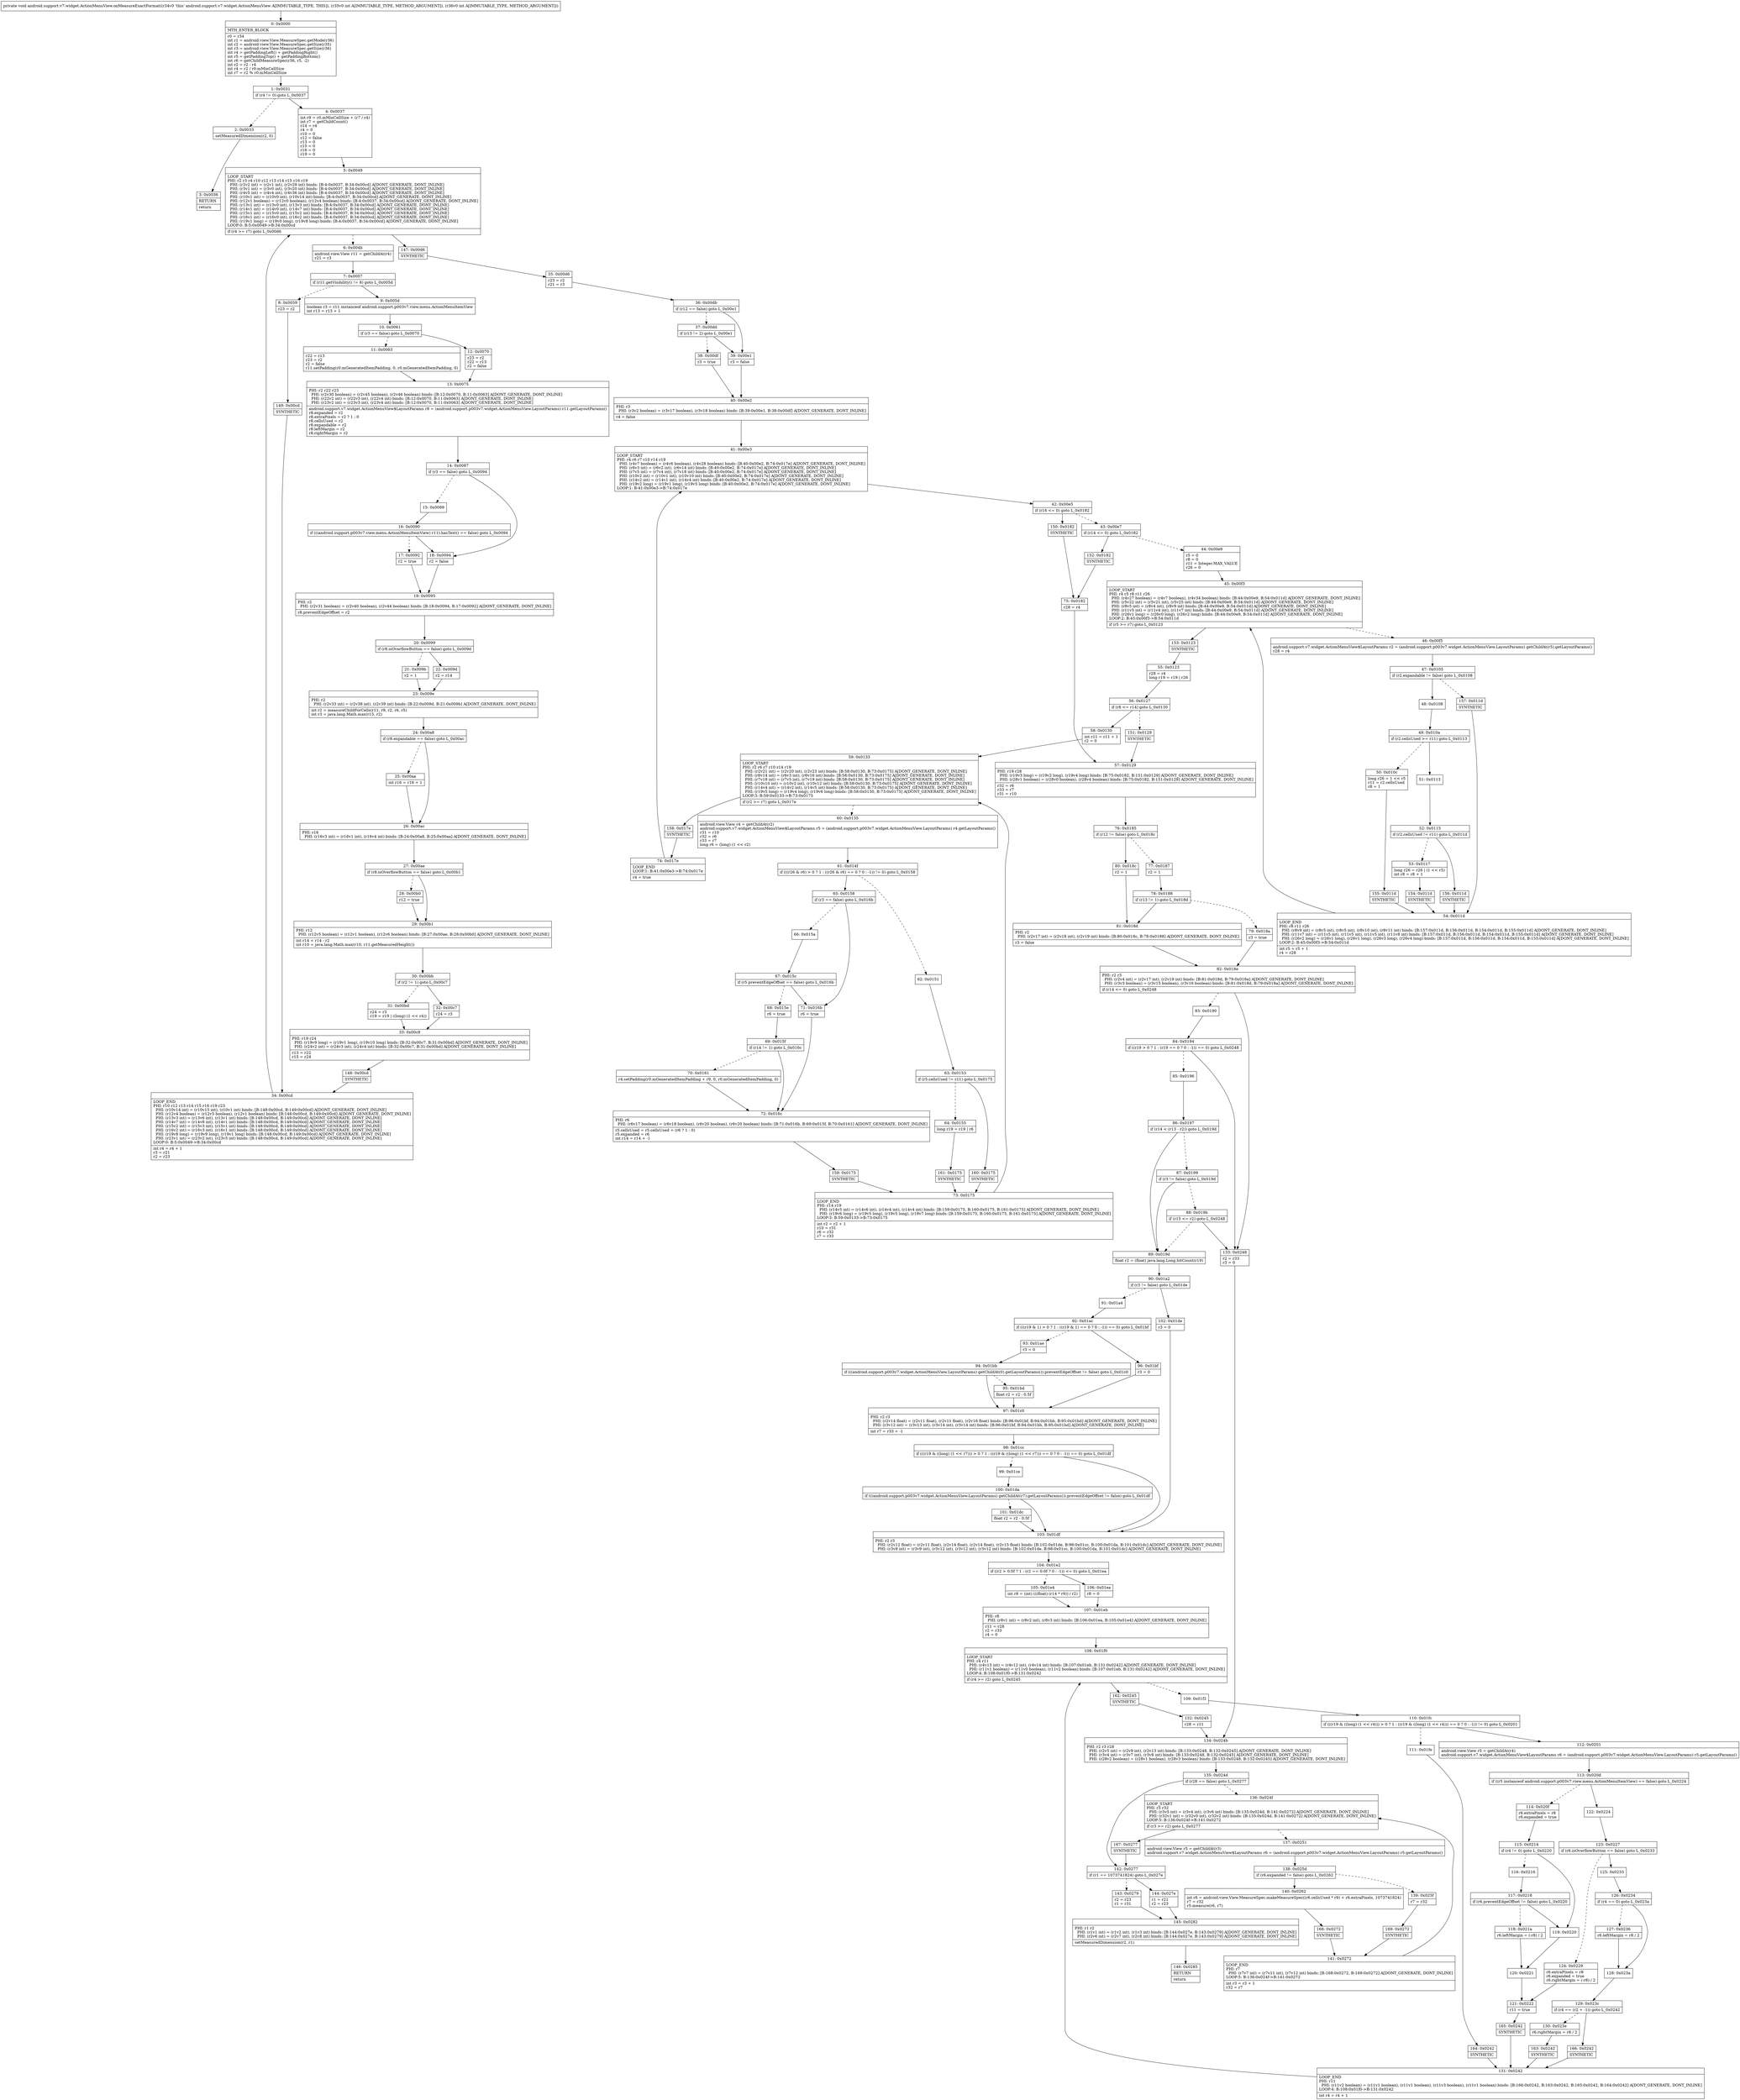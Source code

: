 digraph "CFG forandroid.support.v7.widget.ActionMenuView.onMeasureExactFormat(II)V" {
Node_0 [shape=record,label="{0\:\ 0x0000|MTH_ENTER_BLOCK\l|r0 = r34\lint r1 = android.view.View.MeasureSpec.getMode(r36)\lint r2 = android.view.View.MeasureSpec.getSize(r35)\lint r3 = android.view.View.MeasureSpec.getSize(r36)\lint r4 = getPaddingLeft() + getPaddingRight()\lint r5 = getPaddingTop() + getPaddingBottom()\lint r6 = getChildMeasureSpec(r36, r5, \-2)\lint r2 = r2 \- r4\lint r4 = r2 \/ r0.mMinCellSize\lint r7 = r2 % r0.mMinCellSize\l}"];
Node_1 [shape=record,label="{1\:\ 0x0031|if (r4 != 0) goto L_0x0037\l}"];
Node_2 [shape=record,label="{2\:\ 0x0033|setMeasuredDimension(r2, 0)\l}"];
Node_3 [shape=record,label="{3\:\ 0x0036|RETURN\l|return\l}"];
Node_4 [shape=record,label="{4\:\ 0x0037|int r9 = r0.mMinCellSize + (r7 \/ r4)\lint r7 = getChildCount()\lr14 = r4\lr4 = 0\lr10 = 0\lr12 = false\lr13 = 0\lr15 = 0\lr16 = 0\lr19 = 0\l}"];
Node_5 [shape=record,label="{5\:\ 0x0049|LOOP_START\lPHI: r2 r3 r4 r10 r12 r13 r14 r15 r16 r19 \l  PHI: (r2v2 int) = (r2v1 int), (r2v29 int) binds: [B:4:0x0037, B:34:0x00cd] A[DONT_GENERATE, DONT_INLINE]\l  PHI: (r3v1 int) = (r3v0 int), (r3v20 int) binds: [B:4:0x0037, B:34:0x00cd] A[DONT_GENERATE, DONT_INLINE]\l  PHI: (r4v5 int) = (r4v4 int), (r4v36 int) binds: [B:4:0x0037, B:34:0x00cd] A[DONT_GENERATE, DONT_INLINE]\l  PHI: (r10v1 int) = (r10v0 int), (r10v14 int) binds: [B:4:0x0037, B:34:0x00cd] A[DONT_GENERATE, DONT_INLINE]\l  PHI: (r12v1 boolean) = (r12v0 boolean), (r12v4 boolean) binds: [B:4:0x0037, B:34:0x00cd] A[DONT_GENERATE, DONT_INLINE]\l  PHI: (r13v1 int) = (r13v0 int), (r13v3 int) binds: [B:4:0x0037, B:34:0x00cd] A[DONT_GENERATE, DONT_INLINE]\l  PHI: (r14v1 int) = (r14v0 int), (r14v7 int) binds: [B:4:0x0037, B:34:0x00cd] A[DONT_GENERATE, DONT_INLINE]\l  PHI: (r15v1 int) = (r15v0 int), (r15v2 int) binds: [B:4:0x0037, B:34:0x00cd] A[DONT_GENERATE, DONT_INLINE]\l  PHI: (r16v1 int) = (r16v0 int), (r16v2 int) binds: [B:4:0x0037, B:34:0x00cd] A[DONT_GENERATE, DONT_INLINE]\l  PHI: (r19v1 long) = (r19v0 long), (r19v8 long) binds: [B:4:0x0037, B:34:0x00cd] A[DONT_GENERATE, DONT_INLINE]\lLOOP:0: B:5:0x0049\-\>B:34:0x00cd\l|if (r4 \>= r7) goto L_0x00d6\l}"];
Node_6 [shape=record,label="{6\:\ 0x004b|android.view.View r11 = getChildAt(r4)\lr21 = r3\l}"];
Node_7 [shape=record,label="{7\:\ 0x0057|if (r11.getVisibility() != 8) goto L_0x005d\l}"];
Node_8 [shape=record,label="{8\:\ 0x0059|r23 = r2\l}"];
Node_9 [shape=record,label="{9\:\ 0x005d|boolean r3 = r11 instanceof android.support.p003v7.view.menu.ActionMenuItemView\lint r13 = r13 + 1\l}"];
Node_10 [shape=record,label="{10\:\ 0x0061|if (r3 == false) goto L_0x0070\l}"];
Node_11 [shape=record,label="{11\:\ 0x0063|r22 = r13\lr23 = r2\lr2 = false\lr11.setPadding(r0.mGeneratedItemPadding, 0, r0.mGeneratedItemPadding, 0)\l}"];
Node_12 [shape=record,label="{12\:\ 0x0070|r23 = r2\lr22 = r13\lr2 = false\l}"];
Node_13 [shape=record,label="{13\:\ 0x0075|PHI: r2 r22 r23 \l  PHI: (r2v30 boolean) = (r2v45 boolean), (r2v46 boolean) binds: [B:12:0x0070, B:11:0x0063] A[DONT_GENERATE, DONT_INLINE]\l  PHI: (r22v2 int) = (r22v3 int), (r22v4 int) binds: [B:12:0x0070, B:11:0x0063] A[DONT_GENERATE, DONT_INLINE]\l  PHI: (r23v2 int) = (r23v3 int), (r23v4 int) binds: [B:12:0x0070, B:11:0x0063] A[DONT_GENERATE, DONT_INLINE]\l|android.support.v7.widget.ActionMenuView$LayoutParams r8 = (android.support.p003v7.widget.ActionMenuView.LayoutParams) r11.getLayoutParams()\lr8.expanded = r2\lr8.extraPixels = r2 ? 1 : 0\lr8.cellsUsed = r2\lr8.expandable = r2\lr8.leftMargin = r2\lr8.rightMargin = r2\l}"];
Node_14 [shape=record,label="{14\:\ 0x0087|if (r3 == false) goto L_0x0094\l}"];
Node_15 [shape=record,label="{15\:\ 0x0089}"];
Node_16 [shape=record,label="{16\:\ 0x0090|if (((android.support.p003v7.view.menu.ActionMenuItemView) r11).hasText() == false) goto L_0x0094\l}"];
Node_17 [shape=record,label="{17\:\ 0x0092|r2 = true\l}"];
Node_18 [shape=record,label="{18\:\ 0x0094|r2 = false\l}"];
Node_19 [shape=record,label="{19\:\ 0x0095|PHI: r2 \l  PHI: (r2v31 boolean) = (r2v40 boolean), (r2v44 boolean) binds: [B:18:0x0094, B:17:0x0092] A[DONT_GENERATE, DONT_INLINE]\l|r8.preventEdgeOffset = r2\l}"];
Node_20 [shape=record,label="{20\:\ 0x0099|if (r8.isOverflowButton == false) goto L_0x009d\l}"];
Node_21 [shape=record,label="{21\:\ 0x009b|r2 = 1\l}"];
Node_22 [shape=record,label="{22\:\ 0x009d|r2 = r14\l}"];
Node_23 [shape=record,label="{23\:\ 0x009e|PHI: r2 \l  PHI: (r2v33 int) = (r2v38 int), (r2v39 int) binds: [B:22:0x009d, B:21:0x009b] A[DONT_GENERATE, DONT_INLINE]\l|int r2 = measureChildForCells(r11, r9, r2, r6, r5)\lint r3 = java.lang.Math.max(r15, r2)\l}"];
Node_24 [shape=record,label="{24\:\ 0x00a8|if (r8.expandable == false) goto L_0x00ac\l}"];
Node_25 [shape=record,label="{25\:\ 0x00aa|int r16 = r16 + 1\l}"];
Node_26 [shape=record,label="{26\:\ 0x00ac|PHI: r16 \l  PHI: (r16v3 int) = (r16v1 int), (r16v4 int) binds: [B:24:0x00a8, B:25:0x00aa] A[DONT_GENERATE, DONT_INLINE]\l}"];
Node_27 [shape=record,label="{27\:\ 0x00ae|if (r8.isOverflowButton == false) goto L_0x00b1\l}"];
Node_28 [shape=record,label="{28\:\ 0x00b0|r12 = true\l}"];
Node_29 [shape=record,label="{29\:\ 0x00b1|PHI: r12 \l  PHI: (r12v5 boolean) = (r12v1 boolean), (r12v6 boolean) binds: [B:27:0x00ae, B:28:0x00b0] A[DONT_GENERATE, DONT_INLINE]\l|int r14 = r14 \- r2\lint r10 = java.lang.Math.max(r10, r11.getMeasuredHeight())\l}"];
Node_30 [shape=record,label="{30\:\ 0x00bb|if (r2 != 1) goto L_0x00c7\l}"];
Node_31 [shape=record,label="{31\:\ 0x00bd|r24 = r3\lr19 = r19 \| ((long) (1 \<\< r4))\l}"];
Node_32 [shape=record,label="{32\:\ 0x00c7|r24 = r3\l}"];
Node_33 [shape=record,label="{33\:\ 0x00c9|PHI: r19 r24 \l  PHI: (r19v9 long) = (r19v1 long), (r19v10 long) binds: [B:32:0x00c7, B:31:0x00bd] A[DONT_GENERATE, DONT_INLINE]\l  PHI: (r24v2 int) = (r24v3 int), (r24v4 int) binds: [B:32:0x00c7, B:31:0x00bd] A[DONT_GENERATE, DONT_INLINE]\l|r13 = r22\lr15 = r24\l}"];
Node_34 [shape=record,label="{34\:\ 0x00cd|LOOP_END\lPHI: r10 r12 r13 r14 r15 r16 r19 r23 \l  PHI: (r10v14 int) = (r10v15 int), (r10v1 int) binds: [B:148:0x00cd, B:149:0x00cd] A[DONT_GENERATE, DONT_INLINE]\l  PHI: (r12v4 boolean) = (r12v5 boolean), (r12v1 boolean) binds: [B:148:0x00cd, B:149:0x00cd] A[DONT_GENERATE, DONT_INLINE]\l  PHI: (r13v3 int) = (r13v6 int), (r13v1 int) binds: [B:148:0x00cd, B:149:0x00cd] A[DONT_GENERATE, DONT_INLINE]\l  PHI: (r14v7 int) = (r14v8 int), (r14v1 int) binds: [B:148:0x00cd, B:149:0x00cd] A[DONT_GENERATE, DONT_INLINE]\l  PHI: (r15v2 int) = (r15v3 int), (r15v1 int) binds: [B:148:0x00cd, B:149:0x00cd] A[DONT_GENERATE, DONT_INLINE]\l  PHI: (r16v2 int) = (r16v3 int), (r16v1 int) binds: [B:148:0x00cd, B:149:0x00cd] A[DONT_GENERATE, DONT_INLINE]\l  PHI: (r19v8 long) = (r19v9 long), (r19v1 long) binds: [B:148:0x00cd, B:149:0x00cd] A[DONT_GENERATE, DONT_INLINE]\l  PHI: (r23v1 int) = (r23v2 int), (r23v5 int) binds: [B:148:0x00cd, B:149:0x00cd] A[DONT_GENERATE, DONT_INLINE]\lLOOP:0: B:5:0x0049\-\>B:34:0x00cd\l|int r4 = r4 + 1\lr3 = r21\lr2 = r23\l}"];
Node_35 [shape=record,label="{35\:\ 0x00d6|r23 = r2\lr21 = r3\l}"];
Node_36 [shape=record,label="{36\:\ 0x00db|if (r12 == false) goto L_0x00e1\l}"];
Node_37 [shape=record,label="{37\:\ 0x00dd|if (r13 != 2) goto L_0x00e1\l}"];
Node_38 [shape=record,label="{38\:\ 0x00df|r3 = true\l}"];
Node_39 [shape=record,label="{39\:\ 0x00e1|r3 = false\l}"];
Node_40 [shape=record,label="{40\:\ 0x00e2|PHI: r3 \l  PHI: (r3v2 boolean) = (r3v17 boolean), (r3v18 boolean) binds: [B:39:0x00e1, B:38:0x00df] A[DONT_GENERATE, DONT_INLINE]\l|r4 = false\l}"];
Node_41 [shape=record,label="{41\:\ 0x00e3|LOOP_START\lPHI: r4 r6 r7 r10 r14 r19 \l  PHI: (r4v7 boolean) = (r4v6 boolean), (r4v28 boolean) binds: [B:40:0x00e2, B:74:0x017e] A[DONT_GENERATE, DONT_INLINE]\l  PHI: (r6v3 int) = (r6v2 int), (r6v14 int) binds: [B:40:0x00e2, B:74:0x017e] A[DONT_GENERATE, DONT_INLINE]\l  PHI: (r7v5 int) = (r7v4 int), (r7v18 int) binds: [B:40:0x00e2, B:74:0x017e] A[DONT_GENERATE, DONT_INLINE]\l  PHI: (r10v2 int) = (r10v1 int), (r10v10 int) binds: [B:40:0x00e2, B:74:0x017e] A[DONT_GENERATE, DONT_INLINE]\l  PHI: (r14v2 int) = (r14v1 int), (r14v4 int) binds: [B:40:0x00e2, B:74:0x017e] A[DONT_GENERATE, DONT_INLINE]\l  PHI: (r19v2 long) = (r19v1 long), (r19v5 long) binds: [B:40:0x00e2, B:74:0x017e] A[DONT_GENERATE, DONT_INLINE]\lLOOP:1: B:41:0x00e3\-\>B:74:0x017e\l}"];
Node_42 [shape=record,label="{42\:\ 0x00e5|if (r16 \<= 0) goto L_0x0182\l}"];
Node_43 [shape=record,label="{43\:\ 0x00e7|if (r14 \<= 0) goto L_0x0182\l}"];
Node_44 [shape=record,label="{44\:\ 0x00e9|r5 = 0\lr8 = 0\lr11 = Integer.MAX_VALUE\lr26 = 0\l}"];
Node_45 [shape=record,label="{45\:\ 0x00f3|LOOP_START\lPHI: r4 r5 r8 r11 r26 \l  PHI: (r4v27 boolean) = (r4v7 boolean), (r4v34 boolean) binds: [B:44:0x00e9, B:54:0x011d] A[DONT_GENERATE, DONT_INLINE]\l  PHI: (r5v22 int) = (r5v21 int), (r5v25 int) binds: [B:44:0x00e9, B:54:0x011d] A[DONT_GENERATE, DONT_INLINE]\l  PHI: (r8v5 int) = (r8v4 int), (r8v9 int) binds: [B:44:0x00e9, B:54:0x011d] A[DONT_GENERATE, DONT_INLINE]\l  PHI: (r11v5 int) = (r11v4 int), (r11v7 int) binds: [B:44:0x00e9, B:54:0x011d] A[DONT_GENERATE, DONT_INLINE]\l  PHI: (r26v1 long) = (r26v0 long), (r26v2 long) binds: [B:44:0x00e9, B:54:0x011d] A[DONT_GENERATE, DONT_INLINE]\lLOOP:2: B:45:0x00f3\-\>B:54:0x011d\l|if (r5 \>= r7) goto L_0x0123\l}"];
Node_46 [shape=record,label="{46\:\ 0x00f5|android.support.v7.widget.ActionMenuView$LayoutParams r2 = (android.support.p003v7.widget.ActionMenuView.LayoutParams) getChildAt(r5).getLayoutParams()\lr28 = r4\l}"];
Node_47 [shape=record,label="{47\:\ 0x0105|if (r2.expandable != false) goto L_0x0108\l}"];
Node_48 [shape=record,label="{48\:\ 0x0108}"];
Node_49 [shape=record,label="{49\:\ 0x010a|if (r2.cellsUsed \>= r11) goto L_0x0113\l}"];
Node_50 [shape=record,label="{50\:\ 0x010c|long r26 = 1 \<\< r5\lr11 = r2.cellsUsed\lr8 = 1\l}"];
Node_51 [shape=record,label="{51\:\ 0x0113}"];
Node_52 [shape=record,label="{52\:\ 0x0115|if (r2.cellsUsed != r11) goto L_0x011d\l}"];
Node_53 [shape=record,label="{53\:\ 0x0117|long r26 = r26 \| (1 \<\< r5)\lint r8 = r8 + 1\l}"];
Node_54 [shape=record,label="{54\:\ 0x011d|LOOP_END\lPHI: r8 r11 r26 \l  PHI: (r8v9 int) = (r8v5 int), (r8v5 int), (r8v10 int), (r8v11 int) binds: [B:157:0x011d, B:156:0x011d, B:154:0x011d, B:155:0x011d] A[DONT_GENERATE, DONT_INLINE]\l  PHI: (r11v7 int) = (r11v5 int), (r11v5 int), (r11v5 int), (r11v8 int) binds: [B:157:0x011d, B:156:0x011d, B:154:0x011d, B:155:0x011d] A[DONT_GENERATE, DONT_INLINE]\l  PHI: (r26v2 long) = (r26v1 long), (r26v1 long), (r26v3 long), (r26v4 long) binds: [B:157:0x011d, B:156:0x011d, B:154:0x011d, B:155:0x011d] A[DONT_GENERATE, DONT_INLINE]\lLOOP:2: B:45:0x00f3\-\>B:54:0x011d\l|int r5 = r5 + 1\lr4 = r28\l}"];
Node_55 [shape=record,label="{55\:\ 0x0123|r28 = r4\llong r19 = r19 \| r26\l}"];
Node_56 [shape=record,label="{56\:\ 0x0127|if (r8 \<= r14) goto L_0x0130\l}"];
Node_57 [shape=record,label="{57\:\ 0x0129|PHI: r19 r28 \l  PHI: (r19v3 long) = (r19v2 long), (r19v4 long) binds: [B:75:0x0182, B:151:0x0129] A[DONT_GENERATE, DONT_INLINE]\l  PHI: (r28v1 boolean) = (r28v0 boolean), (r28v4 boolean) binds: [B:75:0x0182, B:151:0x0129] A[DONT_GENERATE, DONT_INLINE]\l|r32 = r6\lr33 = r7\lr31 = r10\l}"];
Node_58 [shape=record,label="{58\:\ 0x0130|int r11 = r11 + 1\lr2 = 0\l}"];
Node_59 [shape=record,label="{59\:\ 0x0133|LOOP_START\lPHI: r2 r6 r7 r10 r14 r19 \l  PHI: (r2v21 int) = (r2v20 int), (r2v23 int) binds: [B:58:0x0130, B:73:0x0175] A[DONT_GENERATE, DONT_INLINE]\l  PHI: (r6v14 int) = (r6v3 int), (r6v16 int) binds: [B:58:0x0130, B:73:0x0175] A[DONT_GENERATE, DONT_INLINE]\l  PHI: (r7v18 int) = (r7v5 int), (r7v19 int) binds: [B:58:0x0130, B:73:0x0175] A[DONT_GENERATE, DONT_INLINE]\l  PHI: (r10v10 int) = (r10v2 int), (r10v12 int) binds: [B:58:0x0130, B:73:0x0175] A[DONT_GENERATE, DONT_INLINE]\l  PHI: (r14v4 int) = (r14v2 int), (r14v5 int) binds: [B:58:0x0130, B:73:0x0175] A[DONT_GENERATE, DONT_INLINE]\l  PHI: (r19v5 long) = (r19v4 long), (r19v6 long) binds: [B:58:0x0130, B:73:0x0175] A[DONT_GENERATE, DONT_INLINE]\lLOOP:3: B:59:0x0133\-\>B:73:0x0175\l|if (r2 \>= r7) goto L_0x017e\l}"];
Node_60 [shape=record,label="{60\:\ 0x0135|android.view.View r4 = getChildAt(r2)\landroid.support.v7.widget.ActionMenuView$LayoutParams r5 = (android.support.p003v7.widget.ActionMenuView.LayoutParams) r4.getLayoutParams()\lr31 = r10\lr32 = r6\lr33 = r7\llong r6 = (long) (1 \<\< r2)\l}"];
Node_61 [shape=record,label="{61\:\ 0x014f|if (((r26 & r6) \> 0 ? 1 : ((r26 & r6) == 0 ? 0 : \-1)) != 0) goto L_0x0158\l}"];
Node_62 [shape=record,label="{62\:\ 0x0151}"];
Node_63 [shape=record,label="{63\:\ 0x0153|if (r5.cellsUsed != r11) goto L_0x0175\l}"];
Node_64 [shape=record,label="{64\:\ 0x0155|long r19 = r19 \| r6\l}"];
Node_65 [shape=record,label="{65\:\ 0x0158|if (r3 == false) goto L_0x016b\l}"];
Node_66 [shape=record,label="{66\:\ 0x015a}"];
Node_67 [shape=record,label="{67\:\ 0x015c|if (r5.preventEdgeOffset == false) goto L_0x016b\l}"];
Node_68 [shape=record,label="{68\:\ 0x015e|r6 = true\l}"];
Node_69 [shape=record,label="{69\:\ 0x015f|if (r14 != 1) goto L_0x016c\l}"];
Node_70 [shape=record,label="{70\:\ 0x0161|r4.setPadding(r0.mGeneratedItemPadding + r9, 0, r0.mGeneratedItemPadding, 0)\l}"];
Node_71 [shape=record,label="{71\:\ 0x016b|r6 = true\l}"];
Node_72 [shape=record,label="{72\:\ 0x016c|PHI: r6 \l  PHI: (r6v17 boolean) = (r6v18 boolean), (r6v20 boolean), (r6v20 boolean) binds: [B:71:0x016b, B:69:0x015f, B:70:0x0161] A[DONT_GENERATE, DONT_INLINE]\l|r5.cellsUsed = r5.cellsUsed + (r6 ? 1 : 0)\lr5.expanded = r6\lint r14 = r14 + \-1\l}"];
Node_73 [shape=record,label="{73\:\ 0x0175|LOOP_END\lPHI: r14 r19 \l  PHI: (r14v5 int) = (r14v6 int), (r14v4 int), (r14v4 int) binds: [B:159:0x0175, B:160:0x0175, B:161:0x0175] A[DONT_GENERATE, DONT_INLINE]\l  PHI: (r19v6 long) = (r19v5 long), (r19v5 long), (r19v7 long) binds: [B:159:0x0175, B:160:0x0175, B:161:0x0175] A[DONT_GENERATE, DONT_INLINE]\lLOOP:3: B:59:0x0133\-\>B:73:0x0175\l|int r2 = r2 + 1\lr10 = r31\lr6 = r32\lr7 = r33\l}"];
Node_74 [shape=record,label="{74\:\ 0x017e|LOOP_END\lLOOP:1: B:41:0x00e3\-\>B:74:0x017e\l|r4 = true\l}"];
Node_75 [shape=record,label="{75\:\ 0x0182|r28 = r4\l}"];
Node_76 [shape=record,label="{76\:\ 0x0185|if (r12 != false) goto L_0x018c\l}"];
Node_77 [shape=record,label="{77\:\ 0x0187|r2 = 1\l}"];
Node_78 [shape=record,label="{78\:\ 0x0188|if (r13 != 1) goto L_0x018d\l}"];
Node_79 [shape=record,label="{79\:\ 0x018a|r3 = true\l}"];
Node_80 [shape=record,label="{80\:\ 0x018c|r2 = 1\l}"];
Node_81 [shape=record,label="{81\:\ 0x018d|PHI: r2 \l  PHI: (r2v17 int) = (r2v18 int), (r2v19 int) binds: [B:80:0x018c, B:78:0x0188] A[DONT_GENERATE, DONT_INLINE]\l|r3 = false\l}"];
Node_82 [shape=record,label="{82\:\ 0x018e|PHI: r2 r3 \l  PHI: (r2v4 int) = (r2v17 int), (r2v19 int) binds: [B:81:0x018d, B:79:0x018a] A[DONT_GENERATE, DONT_INLINE]\l  PHI: (r3v3 boolean) = (r3v15 boolean), (r3v16 boolean) binds: [B:81:0x018d, B:79:0x018a] A[DONT_GENERATE, DONT_INLINE]\l|if (r14 \<= 0) goto L_0x0248\l}"];
Node_83 [shape=record,label="{83\:\ 0x0190}"];
Node_84 [shape=record,label="{84\:\ 0x0194|if ((r19 \> 0 ? 1 : (r19 == 0 ? 0 : \-1)) == 0) goto L_0x0248\l}"];
Node_85 [shape=record,label="{85\:\ 0x0196}"];
Node_86 [shape=record,label="{86\:\ 0x0197|if (r14 \< (r13 \- r2)) goto L_0x019d\l}"];
Node_87 [shape=record,label="{87\:\ 0x0199|if (r3 != false) goto L_0x019d\l}"];
Node_88 [shape=record,label="{88\:\ 0x019b|if (r15 \<= r2) goto L_0x0248\l}"];
Node_89 [shape=record,label="{89\:\ 0x019d|float r2 = (float) java.lang.Long.bitCount(r19)\l}"];
Node_90 [shape=record,label="{90\:\ 0x01a2|if (r3 != false) goto L_0x01de\l}"];
Node_91 [shape=record,label="{91\:\ 0x01a4}"];
Node_92 [shape=record,label="{92\:\ 0x01ac|if (((r19 & 1) \> 0 ? 1 : ((r19 & 1) == 0 ? 0 : \-1)) == 0) goto L_0x01bf\l}"];
Node_93 [shape=record,label="{93\:\ 0x01ae|r3 = 0\l}"];
Node_94 [shape=record,label="{94\:\ 0x01bb|if (((android.support.p003v7.widget.ActionMenuView.LayoutParams) getChildAt(0).getLayoutParams()).preventEdgeOffset != false) goto L_0x01c0\l}"];
Node_95 [shape=record,label="{95\:\ 0x01bd|float r2 = r2 \- 0.5f\l}"];
Node_96 [shape=record,label="{96\:\ 0x01bf|r3 = 0\l}"];
Node_97 [shape=record,label="{97\:\ 0x01c0|PHI: r2 r3 \l  PHI: (r2v14 float) = (r2v11 float), (r2v11 float), (r2v16 float) binds: [B:96:0x01bf, B:94:0x01bb, B:95:0x01bd] A[DONT_GENERATE, DONT_INLINE]\l  PHI: (r3v12 int) = (r3v13 int), (r3v14 int), (r3v14 int) binds: [B:96:0x01bf, B:94:0x01bb, B:95:0x01bd] A[DONT_GENERATE, DONT_INLINE]\l|int r7 = r33 + \-1\l}"];
Node_98 [shape=record,label="{98\:\ 0x01cc|if (((r19 & ((long) (1 \<\< r7))) \> 0 ? 1 : ((r19 & ((long) (1 \<\< r7))) == 0 ? 0 : \-1)) == 0) goto L_0x01df\l}"];
Node_99 [shape=record,label="{99\:\ 0x01ce}"];
Node_100 [shape=record,label="{100\:\ 0x01da|if (((android.support.p003v7.widget.ActionMenuView.LayoutParams) getChildAt(r7).getLayoutParams()).preventEdgeOffset != false) goto L_0x01df\l}"];
Node_101 [shape=record,label="{101\:\ 0x01dc|float r2 = r2 \- 0.5f\l}"];
Node_102 [shape=record,label="{102\:\ 0x01de|r3 = 0\l}"];
Node_103 [shape=record,label="{103\:\ 0x01df|PHI: r2 r3 \l  PHI: (r2v12 float) = (r2v11 float), (r2v14 float), (r2v14 float), (r2v15 float) binds: [B:102:0x01de, B:98:0x01cc, B:100:0x01da, B:101:0x01dc] A[DONT_GENERATE, DONT_INLINE]\l  PHI: (r3v8 int) = (r3v9 int), (r3v12 int), (r3v12 int), (r3v12 int) binds: [B:102:0x01de, B:98:0x01cc, B:100:0x01da, B:101:0x01dc] A[DONT_GENERATE, DONT_INLINE]\l}"];
Node_104 [shape=record,label="{104\:\ 0x01e2|if ((r2 \> 0.0f ? 1 : (r2 == 0.0f ? 0 : \-1)) \<= 0) goto L_0x01ea\l}"];
Node_105 [shape=record,label="{105\:\ 0x01e4|int r8 = (int) (((float) (r14 * r9)) \/ r2)\l}"];
Node_106 [shape=record,label="{106\:\ 0x01ea|r8 = 0\l}"];
Node_107 [shape=record,label="{107\:\ 0x01eb|PHI: r8 \l  PHI: (r8v1 int) = (r8v2 int), (r8v3 int) binds: [B:106:0x01ea, B:105:0x01e4] A[DONT_GENERATE, DONT_INLINE]\l|r11 = r28\lr2 = r33\lr4 = 0\l}"];
Node_108 [shape=record,label="{108\:\ 0x01f0|LOOP_START\lPHI: r4 r11 \l  PHI: (r4v13 int) = (r4v12 int), (r4v14 int) binds: [B:107:0x01eb, B:131:0x0242] A[DONT_GENERATE, DONT_INLINE]\l  PHI: (r11v1 boolean) = (r11v0 boolean), (r11v2 boolean) binds: [B:107:0x01eb, B:131:0x0242] A[DONT_GENERATE, DONT_INLINE]\lLOOP:4: B:108:0x01f0\-\>B:131:0x0242\l|if (r4 \>= r2) goto L_0x0245\l}"];
Node_109 [shape=record,label="{109\:\ 0x01f2}"];
Node_110 [shape=record,label="{110\:\ 0x01fc|if (((r19 & ((long) (1 \<\< r4))) \> 0 ? 1 : ((r19 & ((long) (1 \<\< r4))) == 0 ? 0 : \-1)) != 0) goto L_0x0201\l}"];
Node_111 [shape=record,label="{111\:\ 0x01fe}"];
Node_112 [shape=record,label="{112\:\ 0x0201|android.view.View r5 = getChildAt(r4)\landroid.support.v7.widget.ActionMenuView$LayoutParams r6 = (android.support.p003v7.widget.ActionMenuView.LayoutParams) r5.getLayoutParams()\l}"];
Node_113 [shape=record,label="{113\:\ 0x020d|if ((r5 instanceof android.support.p003v7.view.menu.ActionMenuItemView) == false) goto L_0x0224\l}"];
Node_114 [shape=record,label="{114\:\ 0x020f|r6.extraPixels = r8\lr6.expanded = true\l}"];
Node_115 [shape=record,label="{115\:\ 0x0214|if (r4 != 0) goto L_0x0220\l}"];
Node_116 [shape=record,label="{116\:\ 0x0216}"];
Node_117 [shape=record,label="{117\:\ 0x0218|if (r6.preventEdgeOffset != false) goto L_0x0220\l}"];
Node_118 [shape=record,label="{118\:\ 0x021a|r6.leftMargin = (\-r8) \/ 2\l}"];
Node_119 [shape=record,label="{119\:\ 0x0220}"];
Node_120 [shape=record,label="{120\:\ 0x0221}"];
Node_121 [shape=record,label="{121\:\ 0x0222|r11 = true\l}"];
Node_122 [shape=record,label="{122\:\ 0x0224}"];
Node_123 [shape=record,label="{123\:\ 0x0227|if (r6.isOverflowButton == false) goto L_0x0233\l}"];
Node_124 [shape=record,label="{124\:\ 0x0229|r6.extraPixels = r8\lr6.expanded = true\lr6.rightMargin = (\-r8) \/ 2\l}"];
Node_125 [shape=record,label="{125\:\ 0x0233}"];
Node_126 [shape=record,label="{126\:\ 0x0234|if (r4 == 0) goto L_0x023a\l}"];
Node_127 [shape=record,label="{127\:\ 0x0236|r6.leftMargin = r8 \/ 2\l}"];
Node_128 [shape=record,label="{128\:\ 0x023a}"];
Node_129 [shape=record,label="{129\:\ 0x023c|if (r4 == (r2 + \-1)) goto L_0x0242\l}"];
Node_130 [shape=record,label="{130\:\ 0x023e|r6.rightMargin = r8 \/ 2\l}"];
Node_131 [shape=record,label="{131\:\ 0x0242|LOOP_END\lPHI: r11 \l  PHI: (r11v2 boolean) = (r11v1 boolean), (r11v1 boolean), (r11v3 boolean), (r11v1 boolean) binds: [B:166:0x0242, B:163:0x0242, B:165:0x0242, B:164:0x0242] A[DONT_GENERATE, DONT_INLINE]\lLOOP:4: B:108:0x01f0\-\>B:131:0x0242\l|int r4 = r4 + 1\l}"];
Node_132 [shape=record,label="{132\:\ 0x0245|r28 = r11\l}"];
Node_133 [shape=record,label="{133\:\ 0x0248|r2 = r33\lr3 = 0\l}"];
Node_134 [shape=record,label="{134\:\ 0x024b|PHI: r2 r3 r28 \l  PHI: (r2v5 int) = (r2v9 int), (r2v13 int) binds: [B:133:0x0248, B:132:0x0245] A[DONT_GENERATE, DONT_INLINE]\l  PHI: (r3v4 int) = (r3v7 int), (r3v8 int) binds: [B:133:0x0248, B:132:0x0245] A[DONT_GENERATE, DONT_INLINE]\l  PHI: (r28v2 boolean) = (r28v1 boolean), (r28v3 boolean) binds: [B:133:0x0248, B:132:0x0245] A[DONT_GENERATE, DONT_INLINE]\l}"];
Node_135 [shape=record,label="{135\:\ 0x024d|if (r28 == false) goto L_0x0277\l}"];
Node_136 [shape=record,label="{136\:\ 0x024f|LOOP_START\lPHI: r3 r32 \l  PHI: (r3v5 int) = (r3v4 int), (r3v6 int) binds: [B:135:0x024d, B:141:0x0272] A[DONT_GENERATE, DONT_INLINE]\l  PHI: (r32v1 int) = (r32v0 int), (r32v2 int) binds: [B:135:0x024d, B:141:0x0272] A[DONT_GENERATE, DONT_INLINE]\lLOOP:5: B:136:0x024f\-\>B:141:0x0272\l|if (r3 \>= r2) goto L_0x0277\l}"];
Node_137 [shape=record,label="{137\:\ 0x0251|android.view.View r5 = getChildAt(r3)\landroid.support.v7.widget.ActionMenuView$LayoutParams r6 = (android.support.p003v7.widget.ActionMenuView.LayoutParams) r5.getLayoutParams()\l}"];
Node_138 [shape=record,label="{138\:\ 0x025d|if (r6.expanded != false) goto L_0x0262\l}"];
Node_139 [shape=record,label="{139\:\ 0x025f|r7 = r32\l}"];
Node_140 [shape=record,label="{140\:\ 0x0262|int r6 = android.view.View.MeasureSpec.makeMeasureSpec((r6.cellsUsed * r9) + r6.extraPixels, 1073741824)\lr7 = r32\lr5.measure(r6, r7)\l}"];
Node_141 [shape=record,label="{141\:\ 0x0272|LOOP_END\lPHI: r7 \l  PHI: (r7v7 int) = (r7v11 int), (r7v12 int) binds: [B:168:0x0272, B:169:0x0272] A[DONT_GENERATE, DONT_INLINE]\lLOOP:5: B:136:0x024f\-\>B:141:0x0272\l|int r3 = r3 + 1\lr32 = r7\l}"];
Node_142 [shape=record,label="{142\:\ 0x0277|if (r1 == 1073741824) goto L_0x027e\l}"];
Node_143 [shape=record,label="{143\:\ 0x0279|r2 = r23\lr1 = r31\l}"];
Node_144 [shape=record,label="{144\:\ 0x027e|r1 = r21\lr2 = r23\l}"];
Node_145 [shape=record,label="{145\:\ 0x0282|PHI: r1 r2 \l  PHI: (r1v1 int) = (r1v2 int), (r1v3 int) binds: [B:144:0x027e, B:143:0x0279] A[DONT_GENERATE, DONT_INLINE]\l  PHI: (r2v6 int) = (r2v7 int), (r2v8 int) binds: [B:144:0x027e, B:143:0x0279] A[DONT_GENERATE, DONT_INLINE]\l|setMeasuredDimension(r2, r1)\l}"];
Node_146 [shape=record,label="{146\:\ 0x0285|RETURN\l|return\l}"];
Node_147 [shape=record,label="{147\:\ 0x00d6|SYNTHETIC\l}"];
Node_148 [shape=record,label="{148\:\ 0x00cd|SYNTHETIC\l}"];
Node_149 [shape=record,label="{149\:\ 0x00cd|SYNTHETIC\l}"];
Node_150 [shape=record,label="{150\:\ 0x0182|SYNTHETIC\l}"];
Node_151 [shape=record,label="{151\:\ 0x0129|SYNTHETIC\l}"];
Node_152 [shape=record,label="{152\:\ 0x0182|SYNTHETIC\l}"];
Node_153 [shape=record,label="{153\:\ 0x0123|SYNTHETIC\l}"];
Node_154 [shape=record,label="{154\:\ 0x011d|SYNTHETIC\l}"];
Node_155 [shape=record,label="{155\:\ 0x011d|SYNTHETIC\l}"];
Node_156 [shape=record,label="{156\:\ 0x011d|SYNTHETIC\l}"];
Node_157 [shape=record,label="{157\:\ 0x011d|SYNTHETIC\l}"];
Node_158 [shape=record,label="{158\:\ 0x017e|SYNTHETIC\l}"];
Node_159 [shape=record,label="{159\:\ 0x0175|SYNTHETIC\l}"];
Node_160 [shape=record,label="{160\:\ 0x0175|SYNTHETIC\l}"];
Node_161 [shape=record,label="{161\:\ 0x0175|SYNTHETIC\l}"];
Node_162 [shape=record,label="{162\:\ 0x0245|SYNTHETIC\l}"];
Node_163 [shape=record,label="{163\:\ 0x0242|SYNTHETIC\l}"];
Node_164 [shape=record,label="{164\:\ 0x0242|SYNTHETIC\l}"];
Node_165 [shape=record,label="{165\:\ 0x0242|SYNTHETIC\l}"];
Node_166 [shape=record,label="{166\:\ 0x0242|SYNTHETIC\l}"];
Node_167 [shape=record,label="{167\:\ 0x0277|SYNTHETIC\l}"];
Node_168 [shape=record,label="{168\:\ 0x0272|SYNTHETIC\l}"];
Node_169 [shape=record,label="{169\:\ 0x0272|SYNTHETIC\l}"];
MethodNode[shape=record,label="{private void android.support.v7.widget.ActionMenuView.onMeasureExactFormat((r34v0 'this' android.support.v7.widget.ActionMenuView A[IMMUTABLE_TYPE, THIS]), (r35v0 int A[IMMUTABLE_TYPE, METHOD_ARGUMENT]), (r36v0 int A[IMMUTABLE_TYPE, METHOD_ARGUMENT])) }"];
MethodNode -> Node_0;
Node_0 -> Node_1;
Node_1 -> Node_2[style=dashed];
Node_1 -> Node_4;
Node_2 -> Node_3;
Node_4 -> Node_5;
Node_5 -> Node_6[style=dashed];
Node_5 -> Node_147;
Node_6 -> Node_7;
Node_7 -> Node_8[style=dashed];
Node_7 -> Node_9;
Node_8 -> Node_149;
Node_9 -> Node_10;
Node_10 -> Node_11[style=dashed];
Node_10 -> Node_12;
Node_11 -> Node_13;
Node_12 -> Node_13;
Node_13 -> Node_14;
Node_14 -> Node_15[style=dashed];
Node_14 -> Node_18;
Node_15 -> Node_16;
Node_16 -> Node_17[style=dashed];
Node_16 -> Node_18;
Node_17 -> Node_19;
Node_18 -> Node_19;
Node_19 -> Node_20;
Node_20 -> Node_21[style=dashed];
Node_20 -> Node_22;
Node_21 -> Node_23;
Node_22 -> Node_23;
Node_23 -> Node_24;
Node_24 -> Node_25[style=dashed];
Node_24 -> Node_26;
Node_25 -> Node_26;
Node_26 -> Node_27;
Node_27 -> Node_28[style=dashed];
Node_27 -> Node_29;
Node_28 -> Node_29;
Node_29 -> Node_30;
Node_30 -> Node_31[style=dashed];
Node_30 -> Node_32;
Node_31 -> Node_33;
Node_32 -> Node_33;
Node_33 -> Node_148;
Node_34 -> Node_5;
Node_35 -> Node_36;
Node_36 -> Node_37[style=dashed];
Node_36 -> Node_39;
Node_37 -> Node_38[style=dashed];
Node_37 -> Node_39;
Node_38 -> Node_40;
Node_39 -> Node_40;
Node_40 -> Node_41;
Node_41 -> Node_42;
Node_42 -> Node_43[style=dashed];
Node_42 -> Node_150;
Node_43 -> Node_44[style=dashed];
Node_43 -> Node_152;
Node_44 -> Node_45;
Node_45 -> Node_46[style=dashed];
Node_45 -> Node_153;
Node_46 -> Node_47;
Node_47 -> Node_48;
Node_47 -> Node_157[style=dashed];
Node_48 -> Node_49;
Node_49 -> Node_50[style=dashed];
Node_49 -> Node_51;
Node_50 -> Node_155;
Node_51 -> Node_52;
Node_52 -> Node_53[style=dashed];
Node_52 -> Node_156;
Node_53 -> Node_154;
Node_54 -> Node_45;
Node_55 -> Node_56;
Node_56 -> Node_58;
Node_56 -> Node_151[style=dashed];
Node_57 -> Node_76;
Node_58 -> Node_59;
Node_59 -> Node_60[style=dashed];
Node_59 -> Node_158;
Node_60 -> Node_61;
Node_61 -> Node_62[style=dashed];
Node_61 -> Node_65;
Node_62 -> Node_63;
Node_63 -> Node_64[style=dashed];
Node_63 -> Node_160;
Node_64 -> Node_161;
Node_65 -> Node_66[style=dashed];
Node_65 -> Node_71;
Node_66 -> Node_67;
Node_67 -> Node_68[style=dashed];
Node_67 -> Node_71;
Node_68 -> Node_69;
Node_69 -> Node_70[style=dashed];
Node_69 -> Node_72;
Node_70 -> Node_72;
Node_71 -> Node_72;
Node_72 -> Node_159;
Node_73 -> Node_59;
Node_74 -> Node_41;
Node_75 -> Node_57;
Node_76 -> Node_77[style=dashed];
Node_76 -> Node_80;
Node_77 -> Node_78;
Node_78 -> Node_79[style=dashed];
Node_78 -> Node_81;
Node_79 -> Node_82;
Node_80 -> Node_81;
Node_81 -> Node_82;
Node_82 -> Node_83[style=dashed];
Node_82 -> Node_133;
Node_83 -> Node_84;
Node_84 -> Node_85[style=dashed];
Node_84 -> Node_133;
Node_85 -> Node_86;
Node_86 -> Node_87[style=dashed];
Node_86 -> Node_89;
Node_87 -> Node_88[style=dashed];
Node_87 -> Node_89;
Node_88 -> Node_89[style=dashed];
Node_88 -> Node_133;
Node_89 -> Node_90;
Node_90 -> Node_91[style=dashed];
Node_90 -> Node_102;
Node_91 -> Node_92;
Node_92 -> Node_93[style=dashed];
Node_92 -> Node_96;
Node_93 -> Node_94;
Node_94 -> Node_95[style=dashed];
Node_94 -> Node_97;
Node_95 -> Node_97;
Node_96 -> Node_97;
Node_97 -> Node_98;
Node_98 -> Node_99[style=dashed];
Node_98 -> Node_103;
Node_99 -> Node_100;
Node_100 -> Node_101[style=dashed];
Node_100 -> Node_103;
Node_101 -> Node_103;
Node_102 -> Node_103;
Node_103 -> Node_104;
Node_104 -> Node_105[style=dashed];
Node_104 -> Node_106;
Node_105 -> Node_107;
Node_106 -> Node_107;
Node_107 -> Node_108;
Node_108 -> Node_109[style=dashed];
Node_108 -> Node_162;
Node_109 -> Node_110;
Node_110 -> Node_111[style=dashed];
Node_110 -> Node_112;
Node_111 -> Node_164;
Node_112 -> Node_113;
Node_113 -> Node_114[style=dashed];
Node_113 -> Node_122;
Node_114 -> Node_115;
Node_115 -> Node_116[style=dashed];
Node_115 -> Node_119;
Node_116 -> Node_117;
Node_117 -> Node_118[style=dashed];
Node_117 -> Node_119;
Node_118 -> Node_120;
Node_119 -> Node_120;
Node_120 -> Node_121;
Node_121 -> Node_165;
Node_122 -> Node_123;
Node_123 -> Node_124[style=dashed];
Node_123 -> Node_125;
Node_124 -> Node_121;
Node_125 -> Node_126;
Node_126 -> Node_127[style=dashed];
Node_126 -> Node_128;
Node_127 -> Node_128;
Node_128 -> Node_129;
Node_129 -> Node_130[style=dashed];
Node_129 -> Node_166;
Node_130 -> Node_163;
Node_131 -> Node_108;
Node_132 -> Node_134;
Node_133 -> Node_134;
Node_134 -> Node_135;
Node_135 -> Node_136[style=dashed];
Node_135 -> Node_142;
Node_136 -> Node_137[style=dashed];
Node_136 -> Node_167;
Node_137 -> Node_138;
Node_138 -> Node_139[style=dashed];
Node_138 -> Node_140;
Node_139 -> Node_169;
Node_140 -> Node_168;
Node_141 -> Node_136;
Node_142 -> Node_143[style=dashed];
Node_142 -> Node_144;
Node_143 -> Node_145;
Node_144 -> Node_145;
Node_145 -> Node_146;
Node_147 -> Node_35;
Node_148 -> Node_34;
Node_149 -> Node_34;
Node_150 -> Node_75;
Node_151 -> Node_57;
Node_152 -> Node_75;
Node_153 -> Node_55;
Node_154 -> Node_54;
Node_155 -> Node_54;
Node_156 -> Node_54;
Node_157 -> Node_54;
Node_158 -> Node_74;
Node_159 -> Node_73;
Node_160 -> Node_73;
Node_161 -> Node_73;
Node_162 -> Node_132;
Node_163 -> Node_131;
Node_164 -> Node_131;
Node_165 -> Node_131;
Node_166 -> Node_131;
Node_167 -> Node_142;
Node_168 -> Node_141;
Node_169 -> Node_141;
}

